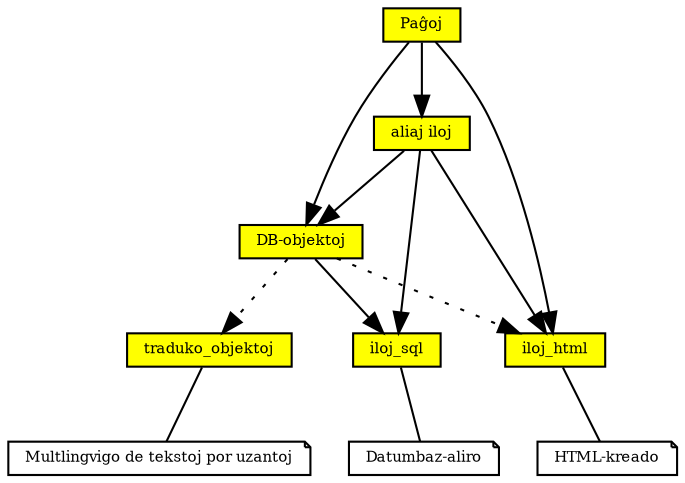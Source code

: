 
/*
 * strukturo de la programo aligilo.
 *
 *
 * @author Paul Ebermann
 * @version $Id$
 * @package aligilo
 * @subpackage doku
 */

digraph G {

fontsize=5;
node [height=0, width=0, fontsize=7]


/* Hmm, mi ne scias, cxu tio rezultas en io, sed ni ja povas provi ... */
comment=" Autoro: Paul Ebermann, \
Versio: $Id$ ";


/* priskriboj pri iuj moduloj */
node[shape=note]

tradukado [label="Multlingvigo de tekstoj por uzantoj"];
"HTML-kreado";
"Datumbaz-aliro";

/* La moduloj de la programo */

node [fillcolor="yellow", style=filled, shape=rect];

"iloj_sql";
"iloj_html";
"traduko_objektoj";

"DB-objektoj";

"Paĝoj";
"aliaj iloj";



/*

subgraph dbobjektoj {
	node [fillcolor=cyan];


	Renkontiĝo                     
	Partopreno
	Partoprenanto
	Noto
	"Krompagoregulo/Rabatoregulo"
	"Regula_Rabato/Regula_Krompago"
	"Pago/Individua_Krompago/Rabato"
	"Kotizosistemo"
	"Parttempkotizosistemo"
	"(Kategorioj)"
	"Entajpanto"
	"Ĉambro"
	"Manĝtempo/Manĝtipo"
	"Renkontiĝa Konfiguro"
	"Lando"
	"Kurzo"                              
 }

*/


/* Ligoj inter la moduloj */

 node[fillcolor=red];


"DB-objektoj" -> iloj_sql;
Paĝoj -> "DB-objektoj";
Paĝoj -> iloj_html;
Paĝoj -> "aliaj iloj";
"aliaj iloj" -> iloj_html;
"aliaj iloj" -> iloj_sql;
"aliaj iloj" -> "DB-objektoj";


/*

	Renkontiĝo                       -> "DB-objektoj";
	Partopreno			 -> "DB-objektoj"
	Partoprenanto			 -> "DB-objektoj"
	Noto				 -> "DB-objektoj"
	"Krompagoregulo/Rabatoregulo"	 -> "DB-objektoj"
	"Regula_Rabato/Regula_Krompago"	 -> "DB-objektoj"
	"Pago/Individua_Krompago/Rabato" -> "DB-objektoj"
	"Kotizosistemo"			 -> "DB-objektoj"
	"Parttempkotizosistemo"		 -> "DB-objektoj"
	"(Kategorioj)"			 -> "DB-objektoj"
	"Entajpanto"			 -> "DB-objektoj"
	"Ĉambro"			 -> "DB-objektoj"
	"Manĝtempo/Manĝtipo"		 -> "DB-objektoj"
	"Renkontiĝa Konfiguro"		 -> "DB-objektoj"
	"Lando"				 -> "DB-objektoj"
	"Kurzo"                          -> "DB-objektoj"   ;

*/

 edge [style=dotted, weight=0.5];
 "DB-objektoj" -> iloj_html;
 "DB-objektoj" -> traduko_objektoj;

 edge[style=solid, dir=none]
iloj_sql -> "Datumbaz-aliro";
iloj_html -> "HTML-kreado";
traduko_objektoj -> "tradukado";






 {
	rank = same;
	
	"HTML-kreado"
	"Datumbaz-aliro"
	tradukado }



}